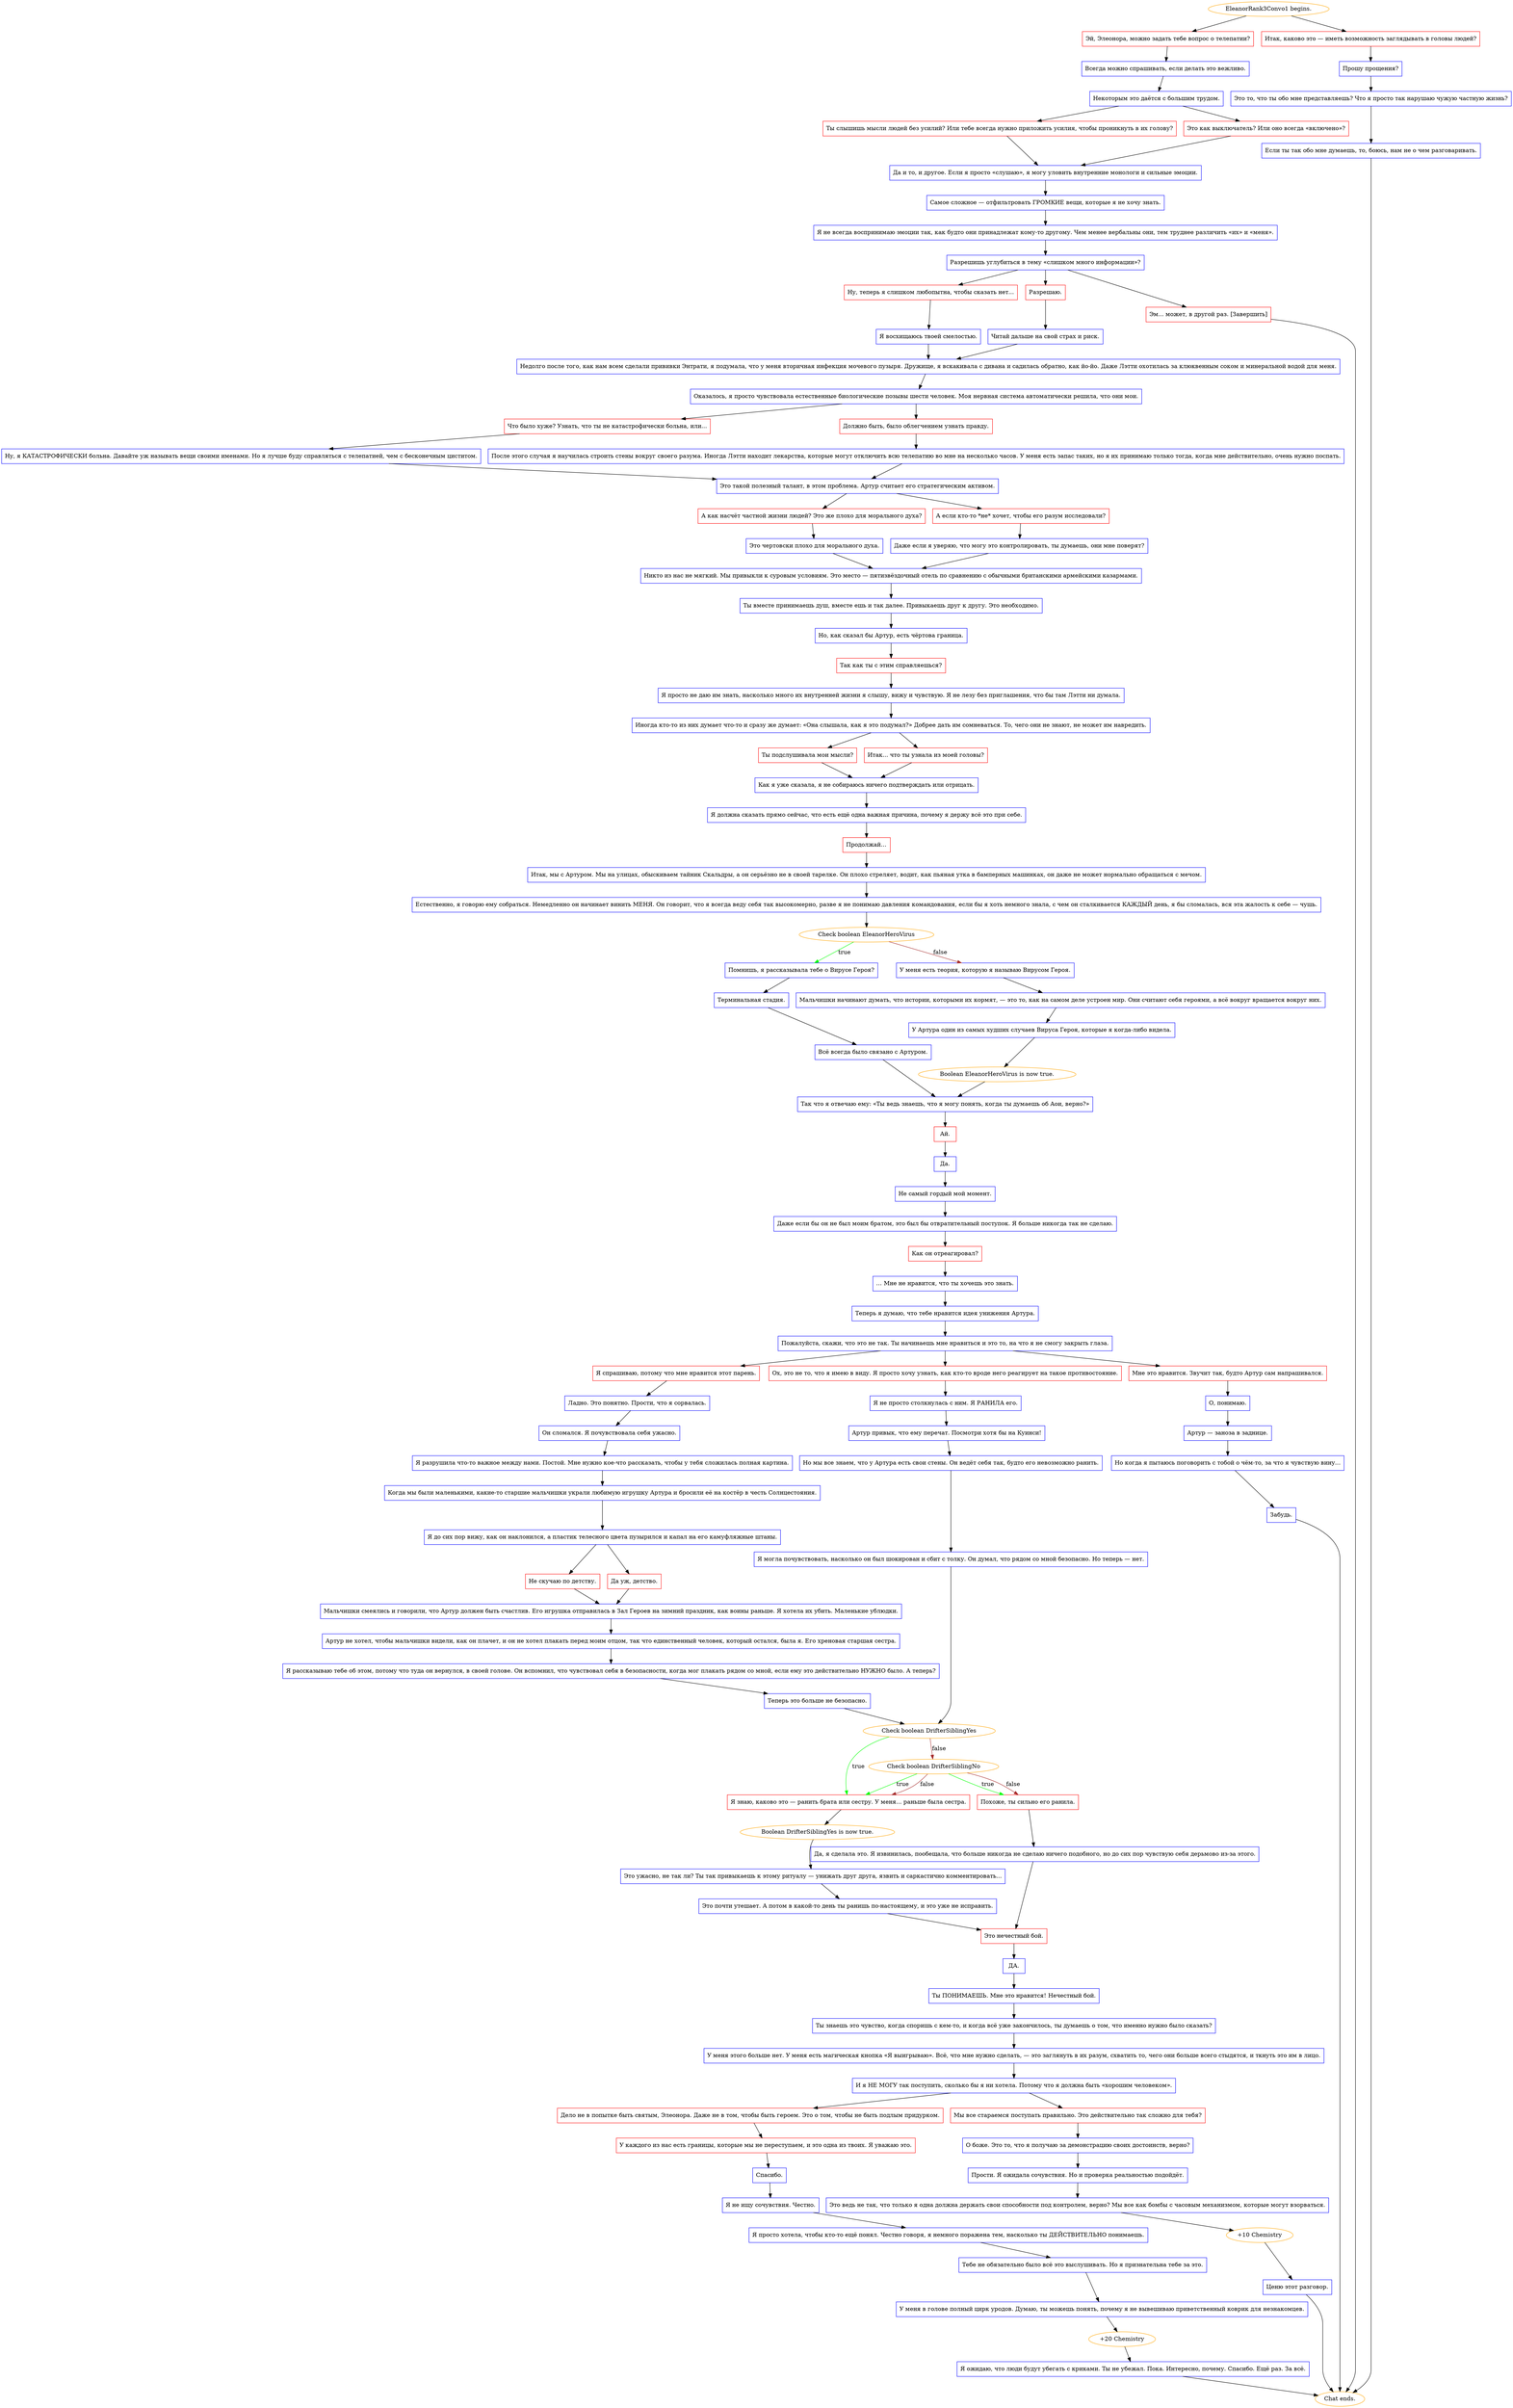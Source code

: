 digraph {
	"EleanorRank3Convo1 begins." [color=orange];
		"EleanorRank3Convo1 begins." -> j958458452;
		"EleanorRank3Convo1 begins." -> j2280431938;
	j958458452 [label="Эй, Элеонора, можно задать тебе вопрос о телепатии?",shape=box,color=red];
		j958458452 -> j2921018676;
	j2280431938 [label="Итак, каково это — иметь возможность заглядывать в головы людей?",shape=box,color=red];
		j2280431938 -> j3017918085;
	j2921018676 [label="Всегда можно спрашивать, если делать это вежливо.",shape=box,color=blue];
		j2921018676 -> j2743540049;
	j3017918085 [label="Прошу прощения?",shape=box,color=blue];
		j3017918085 -> j708914360;
	j2743540049 [label="Некоторым это даётся с большим трудом.",shape=box,color=blue];
		j2743540049 -> j2569673424;
		j2743540049 -> j1331045477;
	j708914360 [label="Это то, что ты обо мне представляешь? Что я просто так нарушаю чужую частную жизнь?",shape=box,color=blue];
		j708914360 -> j1727871233;
	j2569673424 [label="Ты слышишь мысли людей без усилий? Или тебе всегда нужно приложить усилия, чтобы проникнуть в их голову?",shape=box,color=red];
		j2569673424 -> j3796815602;
	j1331045477 [label="Это как выключатель? Или оно всегда «включено»?",shape=box,color=red];
		j1331045477 -> j3796815602;
	j1727871233 [label="Если ты так обо мне думаешь, то, боюсь, нам не о чем разговаривать.",shape=box,color=blue];
		j1727871233 -> "Chat ends.";
	j3796815602 [label="Да и то, и другое. Если я просто «слушаю», я могу уловить внутренние монологи и сильные эмоции.",shape=box,color=blue];
		j3796815602 -> j2827115869;
	"Chat ends." [color=orange];
	j2827115869 [label="Самое сложное — отфильтровать ГРОМКИЕ вещи, которые я не хочу знать.",shape=box,color=blue];
		j2827115869 -> j3400226811;
	j3400226811 [label="Я не всегда воспринимаю эмоции так, как будто они принадлежат кому-то другому. Чем менее вербальны они, тем труднее различить «их» и «меня».",shape=box,color=blue];
		j3400226811 -> j2027483233;
	j2027483233 [label="Разрешишь углубиться в тему «слишком много информации»?",shape=box,color=blue];
		j2027483233 -> j280099853;
		j2027483233 -> j1453156668;
		j2027483233 -> j2194006876;
	j280099853 [label="Ну, теперь я слишком любопытна, чтобы сказать нет...",shape=box,color=red];
		j280099853 -> j3957823731;
	j1453156668 [label="Разрешаю.",shape=box,color=red];
		j1453156668 -> j127756153;
	j2194006876 [label="Эм... может, в другой раз. [Завершить]",shape=box,color=red];
		j2194006876 -> "Chat ends.";
	j3957823731 [label="Я восхищаюсь твоей смелостью.",shape=box,color=blue];
		j3957823731 -> j3281500380;
	j127756153 [label="Читай дальше на свой страх и риск.",shape=box,color=blue];
		j127756153 -> j3281500380;
	j3281500380 [label="Недолго после того, как нам всем сделали прививки Энтрати, я подумала, что у меня вторичная инфекция мочевого пузыря. Дружище, я вскакивала с дивана и садилась обратно, как йо-йо. Даже Лэтти охотилась за клюквенным соком и минеральной водой для меня.",shape=box,color=blue];
		j3281500380 -> j2087251559;
	j2087251559 [label="Оказалось, я просто чувствовала естественные биологические позывы шести человек. Моя нервная система автоматически решила, что они мои.",shape=box,color=blue];
		j2087251559 -> j3637318798;
		j2087251559 -> j2455632457;
	j3637318798 [label="Что было хуже? Узнать, что ты не катастрофически больна, или...",shape=box,color=red];
		j3637318798 -> j1951471175;
	j2455632457 [label="Должно быть, было облегчением узнать правду.",shape=box,color=red];
		j2455632457 -> j2024813669;
	j1951471175 [label="Ну, я КАТАСТРОФИЧЕСКИ больна. Давайте уж называть вещи своими именами. Но я лучше буду справляться с телепатией, чем с бесконечным циститом.",shape=box,color=blue];
		j1951471175 -> j2888338453;
	j2024813669 [label="После этого случая я научилась строить стены вокруг своего разума. Иногда Лэтти находит лекарства, которые могут отключить всю телепатию во мне на несколько часов. У меня есть запас таких, но я их принимаю только тогда, когда мне действительно, очень нужно поспать.",shape=box,color=blue];
		j2024813669 -> j2888338453;
	j2888338453 [label="Это такой полезный талант, в этом проблема. Артур считает его стратегическим активом.",shape=box,color=blue];
		j2888338453 -> j2688437606;
		j2888338453 -> j1352882043;
	j2688437606 [label="А как насчёт частной жизни людей? Это же плохо для морального духа?",shape=box,color=red];
		j2688437606 -> j1099151177;
	j1352882043 [label="А если кто-то *не* хочет, чтобы его разум исследовали?",shape=box,color=red];
		j1352882043 -> j965923528;
	j1099151177 [label="Это чертовски плохо для морального духа.",shape=box,color=blue];
		j1099151177 -> j36289558;
	j965923528 [label="Даже если я уверяю, что могу это контролировать, ты думаешь, они мне поверят?",shape=box,color=blue];
		j965923528 -> j36289558;
	j36289558 [label="Никто из нас не мягкий. Мы привыкли к суровым условиям. Это место — пятизвёздочный отель по сравнению с обычными британскими армейскими казармами.",shape=box,color=blue];
		j36289558 -> j2432141631;
	j2432141631 [label="Ты вместе принимаешь душ, вместе ешь и так далее. Привыкаешь друг к другу. Это необходимо.",shape=box,color=blue];
		j2432141631 -> j655595731;
	j655595731 [label="Но, как сказал бы Артур, есть чёртова граница.",shape=box,color=blue];
		j655595731 -> j857108485;
	j857108485 [label="Так как ты с этим справляешься?",shape=box,color=red];
		j857108485 -> j276327980;
	j276327980 [label="Я просто не даю им знать, насколько много их внутренней жизни я слышу, вижу и чувствую. Я не лезу без приглашения, что бы там Лэтти ни думала.",shape=box,color=blue];
		j276327980 -> j4236570862;
	j4236570862 [label="Иногда кто-то из них думает что-то и сразу же думает: «Она слышала, как я это подумал?» Добрее дать им сомневаться. То, чего они не знают, не может им навредить.",shape=box,color=blue];
		j4236570862 -> j2300540773;
		j4236570862 -> j2713597902;
	j2300540773 [label="Ты подслушивала мои мысли?",shape=box,color=red];
		j2300540773 -> j322101123;
	j2713597902 [label="Итак... что ты узнала из моей головы?",shape=box,color=red];
		j2713597902 -> j322101123;
	j322101123 [label="Как я уже сказала, я не собираюсь ничего подтверждать или отрицать.",shape=box,color=blue];
		j322101123 -> j1209666365;
	j1209666365 [label="Я должна сказать прямо сейчас, что есть ещё одна важная причина, почему я держу всё это при себе.",shape=box,color=blue];
		j1209666365 -> j3745015009;
	j3745015009 [label="Продолжай…",shape=box,color=red];
		j3745015009 -> j3712613899;
	j3712613899 [label="Итак, мы с Артуром. Мы на улицах, обыскиваем тайник Скальдры, а он серьёзно не в своей тарелке. Он плохо стреляет, водит, как пьяная утка в бамперных машинках, он даже не может нормально обращаться с мечом.",shape=box,color=blue];
		j3712613899 -> j2354256860;
	j2354256860 [label="Естественно, я говорю ему собраться. Немедленно он начинает винить МЕНЯ. Он говорит, что я всегда веду себя так высокомерно, разве я не понимаю давления командования, если бы я хоть немного знала, с чем он сталкивается КАЖДЫЙ день, я бы сломалась, вся эта жалость к себе — чушь.",shape=box,color=blue];
		j2354256860 -> j1362887736;
	j1362887736 [label="Check boolean EleanorHeroVirus",color=orange];
		j1362887736 -> j2904505212 [label=true,color=green];
		j1362887736 -> j65984948 [label=false,color=brown];
	j2904505212 [label="Помнишь, я рассказывала тебе о Вирусе Героя?",shape=box,color=blue];
		j2904505212 -> j2987062587;
	j65984948 [label="У меня есть теория, которую я называю Вирусом Героя.",shape=box,color=blue];
		j65984948 -> j2784363266;
	j2987062587 [label="Терминальная стадия.",shape=box,color=blue];
		j2987062587 -> j2628279319;
	j2784363266 [label="Мальчишки начинают думать, что истории, которыми их кормят, — это то, как на самом деле устроен мир. Они считают себя героями, а всё вокруг вращается вокруг них.",shape=box,color=blue];
		j2784363266 -> j100042441;
	j2628279319 [label="Всё всегда было связано с Артуром.",shape=box,color=blue];
		j2628279319 -> j2811911034;
	j100042441 [label="У Артура один из самых худших случаев Вируса Героя, которые я когда-либо видела.",shape=box,color=blue];
		j100042441 -> j91142723;
	j2811911034 [label="Так что я отвечаю ему: «Ты ведь знаешь, что я могу понять, когда ты думаешь об Аои, верно?»",shape=box,color=blue];
		j2811911034 -> j1868131464;
	j91142723 [label="Boolean EleanorHeroVirus is now true.",color=orange];
		j91142723 -> j2811911034;
	j1868131464 [label="Ай.",shape=box,color=red];
		j1868131464 -> j2907608068;
	j2907608068 [label="Да.",shape=box,color=blue];
		j2907608068 -> j888716120;
	j888716120 [label="Не самый гордый мой момент.",shape=box,color=blue];
		j888716120 -> j3729387233;
	j3729387233 [label="Даже если бы он не был моим братом, это был бы отвратительный поступок. Я больше никогда так не сделаю.",shape=box,color=blue];
		j3729387233 -> j57888989;
	j57888989 [label="Как он отреагировал?",shape=box,color=red];
		j57888989 -> j3584931495;
	j3584931495 [label="… Мне не нравится, что ты хочешь это знать.",shape=box,color=blue];
		j3584931495 -> j2645338908;
	j2645338908 [label="Теперь я думаю, что тебе нравится идея унижения Артура.",shape=box,color=blue];
		j2645338908 -> j2809308941;
	j2809308941 [label="Пожалуйста, скажи, что это не так. Ты начинаешь мне нравиться и это то, на что я не смогу закрыть глаза.",shape=box,color=blue];
		j2809308941 -> j660349329;
		j2809308941 -> j3321342403;
		j2809308941 -> j886788520;
	j660349329 [label="Я спрашиваю, потому что мне нравится этот парень.",shape=box,color=red];
		j660349329 -> j1829877754;
	j3321342403 [label="Ох, это не то, что я имею в виду. Я просто хочу узнать, как кто-то вроде него реагирует на такое противостояние.",shape=box,color=red];
		j3321342403 -> j1470398981;
	j886788520 [label="Мне это нравится. Звучит так, будто Артур сам напрашивался.",shape=box,color=red];
		j886788520 -> j1860905021;
	j1829877754 [label="Ладно. Это понятно. Прости, что я сорвалась.",shape=box,color=blue];
		j1829877754 -> j3304876378;
	j1470398981 [label="Я не просто столкнулась с ним. Я РАНИЛА его.",shape=box,color=blue];
		j1470398981 -> j2091997806;
	j1860905021 [label="О, понимаю.",shape=box,color=blue];
		j1860905021 -> j2802582362;
	j3304876378 [label="Он сломался. Я почувствовала себя ужасно.",shape=box,color=blue];
		j3304876378 -> j1960217620;
	j2091997806 [label="Артур привык, что ему перечат. Посмотри хотя бы на Куинси!",shape=box,color=blue];
		j2091997806 -> j4285918441;
	j2802582362 [label="Артур — заноза в заднице.",shape=box,color=blue];
		j2802582362 -> j4210209656;
	j1960217620 [label="Я разрушила что-то важное между нами. Постой. Мне нужно кое-что рассказать, чтобы у тебя сложилась полная картина.",shape=box,color=blue];
		j1960217620 -> j2520566666;
	j4285918441 [label="Но мы все знаем, что у Артура есть свои стены. Он ведёт себя так, будто его невозможно ранить.",shape=box,color=blue];
		j4285918441 -> j3406573134;
	j4210209656 [label="Но когда я пытаюсь поговорить с тобой о чём-то, за что я чувствую вину...",shape=box,color=blue];
		j4210209656 -> j513938941;
	j2520566666 [label="Когда мы были маленькими, какие-то старшие мальчишки украли любимую игрушку Артура и бросили её на костёр в честь Солнцестояния.",shape=box,color=blue];
		j2520566666 -> j1210957039;
	j3406573134 [label="Я могла почувствовать, насколько он был шокирован и сбит с толку. Он думал, что рядом со мной безопасно. Но теперь — нет.",shape=box,color=blue];
		j3406573134 -> j4218162884;
	j513938941 [label="Забудь.",shape=box,color=blue];
		j513938941 -> "Chat ends.";
	j1210957039 [label="Я до сих пор вижу, как он наклонился, а пластик телесного цвета пузырился и капал на его камуфляжные штаны.",shape=box,color=blue];
		j1210957039 -> j4122176413;
		j1210957039 -> j3322644590;
	j4218162884 [label="Check boolean DrifterSiblingYes",color=orange];
		j4218162884 -> j3200151517 [label=true,color=green];
		j4218162884 -> j1944990817 [label=false,color=brown];
	j4122176413 [label="Не скучаю по детству.",shape=box,color=red];
		j4122176413 -> j662668505;
	j3322644590 [label="Да уж, детство.",shape=box,color=red];
		j3322644590 -> j662668505;
	j3200151517 [label="Я знаю, каково это — ранить брата или сестру. У меня... раньше была сестра.",shape=box,color=red];
		j3200151517 -> j1159023038;
	j1944990817 [label="Check boolean DrifterSiblingNo",color=orange];
		j1944990817 -> j3200151517 [label=true,color=green];
		j1944990817 -> j602781386 [label=true,color=green];
		j1944990817 -> j3200151517 [label=false,color=brown];
		j1944990817 -> j602781386 [label=false,color=brown];
	j662668505 [label="Мальчишки смеялись и говорили, что Артур должен быть счастлив. Его игрушка отправилась в Зал Героев на зимний праздник, как воины раньше. Я хотела их убить. Маленькие ублюдки.",shape=box,color=blue];
		j662668505 -> j1202940832;
	j1159023038 [label="Boolean DrifterSiblingYes is now true.",color=orange];
		j1159023038 -> j3134277585;
	j602781386 [label="Похоже, ты сильно его ранила.",shape=box,color=red];
		j602781386 -> j2724235256;
	j1202940832 [label="Артур не хотел, чтобы мальчишки видели, как он плачет, и он не хотел плакать перед моим отцом, так что единственный человек, который остался, была я. Его хреновая старшая сестра.",shape=box,color=blue];
		j1202940832 -> j3755445683;
	j3134277585 [label="Это ужасно, не так ли? Ты так привыкаешь к этому ритуалу — унижать друг друга, язвить и саркастично комментировать...",shape=box,color=blue];
		j3134277585 -> j437035767;
	j2724235256 [label="Да, я сделала это. Я извинилась, пообещала, что больше никогда не сделаю ничего подобного, но до сих пор чувствую себя дерьмово из-за этого.",shape=box,color=blue];
		j2724235256 -> j1227298067;
	j3755445683 [label="Я рассказываю тебе об этом, потому что туда он вернулся, в своей голове. Он вспомнил, что чувствовал себя в безопасности, когда мог плакать рядом со мной, если ему это действительно НУЖНО было. А теперь?",shape=box,color=blue];
		j3755445683 -> j467698356;
	j437035767 [label="Это почти утешает. А потом в какой-то день ты ранишь по-настоящему, и это уже не исправить.",shape=box,color=blue];
		j437035767 -> j1227298067;
	j1227298067 [label="Это нечестный бой.",shape=box,color=red];
		j1227298067 -> j1873955838;
	j467698356 [label="Теперь это больше не безопасно.",shape=box,color=blue];
		j467698356 -> j4218162884;
	j1873955838 [label="ДА.",shape=box,color=blue];
		j1873955838 -> j2565191422;
	j2565191422 [label="Ты ПОНИМАЕШЬ. Мне это нравится! Нечестный бой.",shape=box,color=blue];
		j2565191422 -> j1921726482;
	j1921726482 [label="Ты знаешь это чувство, когда споришь с кем-то, и когда всё уже закончилось, ты думаешь о том, что именно нужно было сказать?",shape=box,color=blue];
		j1921726482 -> j2918748881;
	j2918748881 [label="У меня этого больше нет. У меня есть магическая кнопка «Я выигрываю». Всё, что мне нужно сделать, — это заглянуть в их разум, схватить то, чего они больше всего стыдятся, и ткнуть это им в лицо.",shape=box,color=blue];
		j2918748881 -> j3097046066;
	j3097046066 [label="И я НЕ МОГУ так поступить, сколько бы я ни хотела. Потому что я должна быть «хорошим человеком».",shape=box,color=blue];
		j3097046066 -> j1751701714;
		j3097046066 -> j2028123424;
	j1751701714 [label="Дело не в попытке быть святым, Элеонора. Даже не в том, чтобы быть героем. Это о том, чтобы не быть подлым придурком.",shape=box,color=red];
		j1751701714 -> j2388047677;
	j2028123424 [label="Мы все стараемся поступать правильно. Это действительно так сложно для тебя?",shape=box,color=red];
		j2028123424 -> j4107838756;
	j2388047677 [label="У каждого из нас есть границы, которые мы не переступаем, и это одна из твоих. Я уважаю это.",shape=box,color=red];
		j2388047677 -> j627344214;
	j4107838756 [label="О боже. Это то, что я получаю за демонстрацию своих достоинств, верно?",shape=box,color=blue];
		j4107838756 -> j3283772620;
	j627344214 [label="Спасибо.",shape=box,color=blue];
		j627344214 -> j4208075527;
	j3283772620 [label="Прости. Я ожидала сочувствия. Но и проверка реальностью подойдёт.",shape=box,color=blue];
		j3283772620 -> j4031229600;
	j4208075527 [label="Я не ищу сочувствия. Честно.",shape=box,color=blue];
		j4208075527 -> j3221758533;
	j4031229600 [label="Это ведь не так, что только я одна должна держать свои способности под контролем, верно? Мы все как бомбы с часовым механизмом, которые могут взорваться.",shape=box,color=blue];
		j4031229600 -> j3527167766;
	j3221758533 [label="Я просто хотела, чтобы кто-то ещё понял. Честно говоря, я немного поражена тем, насколько ты ДЕЙСТВИТЕЛЬНО понимаешь.",shape=box,color=blue];
		j3221758533 -> j2232863163;
	j3527167766 [label="+10 Chemistry",color=orange];
		j3527167766 -> j2340164723;
	j2232863163 [label="Тебе не обязательно было всё это выслушивать. Но я признательна тебе за это.",shape=box,color=blue];
		j2232863163 -> j1178457399;
	j2340164723 [label="Ценю этот разговор.",shape=box,color=blue];
		j2340164723 -> "Chat ends.";
	j1178457399 [label="У меня в голове полный цирк уродов. Думаю, ты можешь понять, почему я не вывешиваю приветственный коврик для незнакомцев.",shape=box,color=blue];
		j1178457399 -> j3036826355;
	j3036826355 [label="+20 Chemistry",color=orange];
		j3036826355 -> j669279496;
	j669279496 [label="Я ожидаю, что люди будут убегать с криками. Ты не убежал. Пока. Интересно, почему. Спасибо. Ещё раз. За всё.",shape=box,color=blue];
		j669279496 -> "Chat ends.";
}